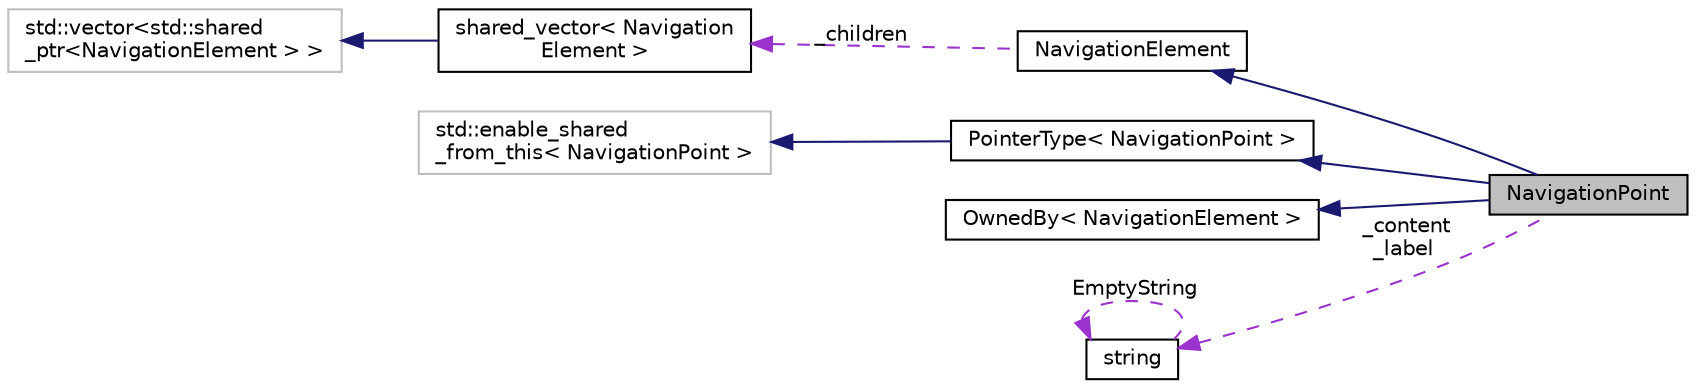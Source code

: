 digraph "NavigationPoint"
{
  edge [fontname="Helvetica",fontsize="10",labelfontname="Helvetica",labelfontsize="10"];
  node [fontname="Helvetica",fontsize="10",shape=record];
  rankdir="LR";
  Node1 [label="NavigationPoint",height=0.2,width=0.4,color="black", fillcolor="grey75", style="filled" fontcolor="black"];
  Node2 -> Node1 [dir="back",color="midnightblue",fontsize="10",style="solid",fontname="Helvetica"];
  Node2 [label="NavigationElement",height=0.2,width=0.4,color="black", fillcolor="white", style="filled",URL="$class_navigation_element.xhtml"];
  Node3 -> Node2 [dir="back",color="darkorchid3",fontsize="10",style="dashed",label=" _children" ,fontname="Helvetica"];
  Node3 [label="shared_vector\< Navigation\lElement \>",height=0.2,width=0.4,color="black", fillcolor="white", style="filled",URL="$classshared__vector.xhtml"];
  Node4 -> Node3 [dir="back",color="midnightblue",fontsize="10",style="solid",fontname="Helvetica"];
  Node4 [label="std::vector\<std::shared\l_ptr\<NavigationElement \> \>",height=0.2,width=0.4,color="grey75", fillcolor="white", style="filled"];
  Node5 -> Node1 [dir="back",color="midnightblue",fontsize="10",style="solid",fontname="Helvetica"];
  Node5 [label="PointerType\< NavigationPoint \>",height=0.2,width=0.4,color="black", fillcolor="white", style="filled",URL="$class_pointer_type.xhtml"];
  Node6 -> Node5 [dir="back",color="midnightblue",fontsize="10",style="solid",fontname="Helvetica"];
  Node6 [label="std::enable_shared\l_from_this\< NavigationPoint \>",height=0.2,width=0.4,color="grey75", fillcolor="white", style="filled"];
  Node7 -> Node1 [dir="back",color="midnightblue",fontsize="10",style="solid",fontname="Helvetica"];
  Node7 [label="OwnedBy\< NavigationElement \>",height=0.2,width=0.4,color="black", fillcolor="white", style="filled",URL="$class_owned_by.xhtml"];
  Node8 -> Node1 [dir="back",color="darkorchid3",fontsize="10",style="dashed",label=" _content\n_label" ,fontname="Helvetica"];
  Node8 [label="string",height=0.2,width=0.4,color="black", fillcolor="white", style="filled",URL="$classstring.xhtml"];
  Node8 -> Node8 [dir="back",color="darkorchid3",fontsize="10",style="dashed",label=" EmptyString" ,fontname="Helvetica"];
}
